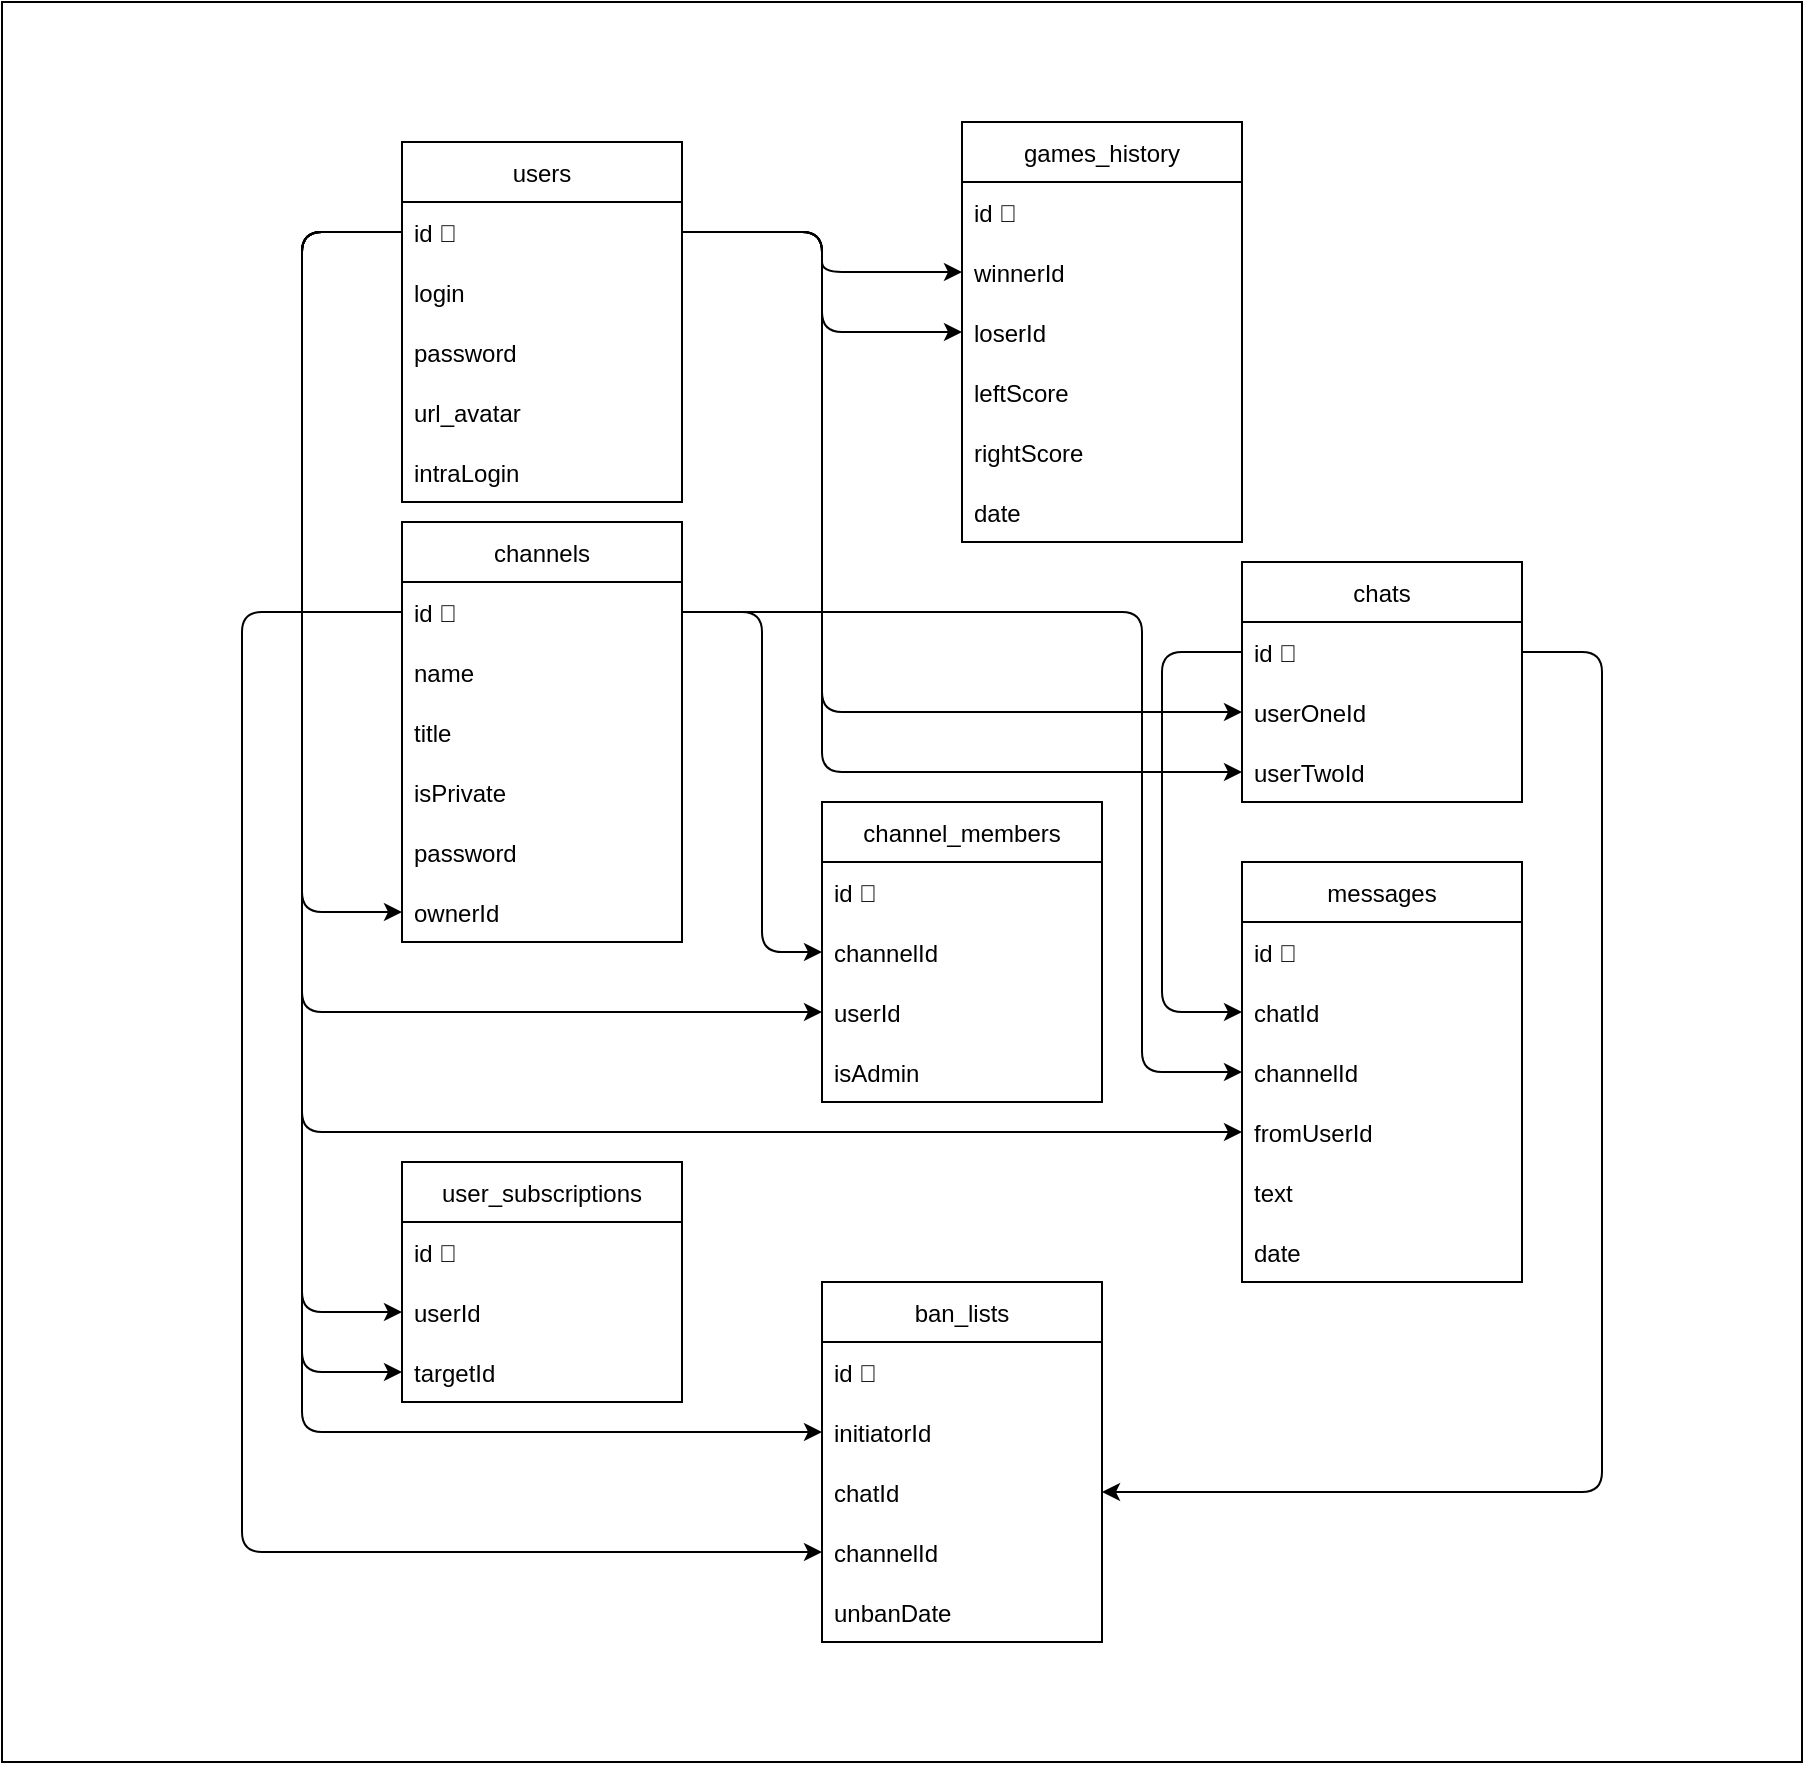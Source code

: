 <mxfile version="15.9.1" type="device"><diagram id="-Gl8WdVDlDK7iqpGkpo0" name="Page-1"><mxGraphModel dx="2222" dy="935" grid="1" gridSize="10" guides="1" tooltips="1" connect="1" arrows="1" fold="1" page="1" pageScale="1" pageWidth="827" pageHeight="1169" math="0" shadow="0"><root><mxCell id="0"/><mxCell id="1" parent="0"/><mxCell id="L-7FkWpCJuKyx8RhaixG-74" value="" style="rounded=0;whiteSpace=wrap;html=1;" parent="1" vertex="1"><mxGeometry x="-10" y="360" width="900" height="880" as="geometry"/></mxCell><mxCell id="L-7FkWpCJuKyx8RhaixG-1" value="users" style="swimlane;fontStyle=0;childLayout=stackLayout;horizontal=1;startSize=30;horizontalStack=0;resizeParent=1;resizeParentMax=0;resizeLast=0;collapsible=1;marginBottom=0;" parent="1" vertex="1"><mxGeometry x="190" y="430" width="140" height="180" as="geometry"/></mxCell><mxCell id="L-7FkWpCJuKyx8RhaixG-2" value="id 🔑" style="text;strokeColor=none;fillColor=none;align=left;verticalAlign=middle;spacingLeft=4;spacingRight=4;overflow=hidden;points=[[0,0.5],[1,0.5]];portConstraint=eastwest;rotatable=0;" parent="L-7FkWpCJuKyx8RhaixG-1" vertex="1"><mxGeometry y="30" width="140" height="30" as="geometry"/></mxCell><mxCell id="L-7FkWpCJuKyx8RhaixG-3" value="login" style="text;strokeColor=none;fillColor=none;align=left;verticalAlign=middle;spacingLeft=4;spacingRight=4;overflow=hidden;points=[[0,0.5],[1,0.5]];portConstraint=eastwest;rotatable=0;" parent="L-7FkWpCJuKyx8RhaixG-1" vertex="1"><mxGeometry y="60" width="140" height="30" as="geometry"/></mxCell><mxCell id="L-7FkWpCJuKyx8RhaixG-22" value="password" style="text;strokeColor=none;fillColor=none;align=left;verticalAlign=middle;spacingLeft=4;spacingRight=4;overflow=hidden;points=[[0,0.5],[1,0.5]];portConstraint=eastwest;rotatable=0;" parent="L-7FkWpCJuKyx8RhaixG-1" vertex="1"><mxGeometry y="90" width="140" height="30" as="geometry"/></mxCell><mxCell id="L-7FkWpCJuKyx8RhaixG-4" value="url_avatar" style="text;strokeColor=none;fillColor=none;align=left;verticalAlign=middle;spacingLeft=4;spacingRight=4;overflow=hidden;points=[[0,0.5],[1,0.5]];portConstraint=eastwest;rotatable=0;" parent="L-7FkWpCJuKyx8RhaixG-1" vertex="1"><mxGeometry y="120" width="140" height="30" as="geometry"/></mxCell><mxCell id="EhFiV0czFAlMuY9AgGTg-1" value="intraLogin" style="text;strokeColor=none;fillColor=none;align=left;verticalAlign=middle;spacingLeft=4;spacingRight=4;overflow=hidden;points=[[0,0.5],[1,0.5]];portConstraint=eastwest;rotatable=0;" parent="L-7FkWpCJuKyx8RhaixG-1" vertex="1"><mxGeometry y="150" width="140" height="30" as="geometry"/></mxCell><mxCell id="L-7FkWpCJuKyx8RhaixG-5" value="games_history" style="swimlane;fontStyle=0;childLayout=stackLayout;horizontal=1;startSize=30;horizontalStack=0;resizeParent=1;resizeParentMax=0;resizeLast=0;collapsible=1;marginBottom=0;" parent="1" vertex="1"><mxGeometry x="470" y="420" width="140" height="210" as="geometry"/></mxCell><mxCell id="L-7FkWpCJuKyx8RhaixG-6" value="id 🔑" style="text;strokeColor=none;fillColor=none;align=left;verticalAlign=middle;spacingLeft=4;spacingRight=4;overflow=hidden;points=[[0,0.5],[1,0.5]];portConstraint=eastwest;rotatable=0;" parent="L-7FkWpCJuKyx8RhaixG-5" vertex="1"><mxGeometry y="30" width="140" height="30" as="geometry"/></mxCell><mxCell id="L-7FkWpCJuKyx8RhaixG-7" value="winnerId" style="text;strokeColor=none;fillColor=none;align=left;verticalAlign=middle;spacingLeft=4;spacingRight=4;overflow=hidden;points=[[0,0.5],[1,0.5]];portConstraint=eastwest;rotatable=0;" parent="L-7FkWpCJuKyx8RhaixG-5" vertex="1"><mxGeometry y="60" width="140" height="30" as="geometry"/></mxCell><mxCell id="L-7FkWpCJuKyx8RhaixG-8" value="loserId" style="text;strokeColor=none;fillColor=none;align=left;verticalAlign=middle;spacingLeft=4;spacingRight=4;overflow=hidden;points=[[0,0.5],[1,0.5]];portConstraint=eastwest;rotatable=0;" parent="L-7FkWpCJuKyx8RhaixG-5" vertex="1"><mxGeometry y="90" width="140" height="30" as="geometry"/></mxCell><mxCell id="2t47o7vUK4boFQ_LoqOg-1" value="leftScore" style="text;strokeColor=none;fillColor=none;align=left;verticalAlign=middle;spacingLeft=4;spacingRight=4;overflow=hidden;points=[[0,0.5],[1,0.5]];portConstraint=eastwest;rotatable=0;" parent="L-7FkWpCJuKyx8RhaixG-5" vertex="1"><mxGeometry y="120" width="140" height="30" as="geometry"/></mxCell><mxCell id="2t47o7vUK4boFQ_LoqOg-2" value="rightScore" style="text;strokeColor=none;fillColor=none;align=left;verticalAlign=middle;spacingLeft=4;spacingRight=4;overflow=hidden;points=[[0,0.5],[1,0.5]];portConstraint=eastwest;rotatable=0;" parent="L-7FkWpCJuKyx8RhaixG-5" vertex="1"><mxGeometry y="150" width="140" height="30" as="geometry"/></mxCell><mxCell id="L-7FkWpCJuKyx8RhaixG-10" value="date" style="text;strokeColor=none;fillColor=none;align=left;verticalAlign=middle;spacingLeft=4;spacingRight=4;overflow=hidden;points=[[0,0.5],[1,0.5]];portConstraint=eastwest;rotatable=0;" parent="L-7FkWpCJuKyx8RhaixG-5" vertex="1"><mxGeometry y="180" width="140" height="30" as="geometry"/></mxCell><mxCell id="L-7FkWpCJuKyx8RhaixG-14" value="" style="endArrow=classic;html=1;rounded=1;exitX=1;exitY=0.5;exitDx=0;exitDy=0;entryX=0;entryY=0.5;entryDx=0;entryDy=0;" parent="1" source="L-7FkWpCJuKyx8RhaixG-2" target="L-7FkWpCJuKyx8RhaixG-7" edge="1"><mxGeometry width="50" height="50" relative="1" as="geometry"><mxPoint x="410" y="560" as="sourcePoint"/><mxPoint x="460" y="510" as="targetPoint"/><Array as="points"><mxPoint x="400" y="475"/><mxPoint x="400" y="495"/></Array></mxGeometry></mxCell><mxCell id="L-7FkWpCJuKyx8RhaixG-15" value="" style="endArrow=classic;html=1;rounded=1;exitX=1;exitY=0.5;exitDx=0;exitDy=0;entryX=0;entryY=0.5;entryDx=0;entryDy=0;" parent="1" source="L-7FkWpCJuKyx8RhaixG-2" target="L-7FkWpCJuKyx8RhaixG-8" edge="1"><mxGeometry width="50" height="50" relative="1" as="geometry"><mxPoint x="340" y="485" as="sourcePoint"/><mxPoint x="480" y="515" as="targetPoint"/><Array as="points"><mxPoint x="400" y="475"/><mxPoint x="400" y="525"/></Array></mxGeometry></mxCell><mxCell id="L-7FkWpCJuKyx8RhaixG-17" value="channels" style="swimlane;fontStyle=0;childLayout=stackLayout;horizontal=1;startSize=30;horizontalStack=0;resizeParent=1;resizeParentMax=0;resizeLast=0;collapsible=1;marginBottom=0;" parent="1" vertex="1"><mxGeometry x="190" y="620" width="140" height="210" as="geometry"/></mxCell><mxCell id="L-7FkWpCJuKyx8RhaixG-18" value="id 🔑" style="text;strokeColor=none;fillColor=none;align=left;verticalAlign=middle;spacingLeft=4;spacingRight=4;overflow=hidden;points=[[0,0.5],[1,0.5]];portConstraint=eastwest;rotatable=0;" parent="L-7FkWpCJuKyx8RhaixG-17" vertex="1"><mxGeometry y="30" width="140" height="30" as="geometry"/></mxCell><mxCell id="L-7FkWpCJuKyx8RhaixG-19" value="name" style="text;strokeColor=none;fillColor=none;align=left;verticalAlign=middle;spacingLeft=4;spacingRight=4;overflow=hidden;points=[[0,0.5],[1,0.5]];portConstraint=eastwest;rotatable=0;" parent="L-7FkWpCJuKyx8RhaixG-17" vertex="1"><mxGeometry y="60" width="140" height="30" as="geometry"/></mxCell><mxCell id="EhFiV0czFAlMuY9AgGTg-2" value="title" style="text;strokeColor=none;fillColor=none;align=left;verticalAlign=middle;spacingLeft=4;spacingRight=4;overflow=hidden;points=[[0,0.5],[1,0.5]];portConstraint=eastwest;rotatable=0;" parent="L-7FkWpCJuKyx8RhaixG-17" vertex="1"><mxGeometry y="90" width="140" height="30" as="geometry"/></mxCell><mxCell id="L-7FkWpCJuKyx8RhaixG-20" value="isPrivate" style="text;strokeColor=none;fillColor=none;align=left;verticalAlign=middle;spacingLeft=4;spacingRight=4;overflow=hidden;points=[[0,0.5],[1,0.5]];portConstraint=eastwest;rotatable=0;" parent="L-7FkWpCJuKyx8RhaixG-17" vertex="1"><mxGeometry y="120" width="140" height="30" as="geometry"/></mxCell><mxCell id="L-7FkWpCJuKyx8RhaixG-23" value="password" style="text;strokeColor=none;fillColor=none;align=left;verticalAlign=middle;spacingLeft=4;spacingRight=4;overflow=hidden;points=[[0,0.5],[1,0.5]];portConstraint=eastwest;rotatable=0;" parent="L-7FkWpCJuKyx8RhaixG-17" vertex="1"><mxGeometry y="150" width="140" height="30" as="geometry"/></mxCell><mxCell id="L-7FkWpCJuKyx8RhaixG-28" value="ownerId" style="text;strokeColor=none;fillColor=none;align=left;verticalAlign=middle;spacingLeft=4;spacingRight=4;overflow=hidden;points=[[0,0.5],[1,0.5]];portConstraint=eastwest;rotatable=0;" parent="L-7FkWpCJuKyx8RhaixG-17" vertex="1"><mxGeometry y="180" width="140" height="30" as="geometry"/></mxCell><mxCell id="L-7FkWpCJuKyx8RhaixG-24" value="channel_members" style="swimlane;fontStyle=0;childLayout=stackLayout;horizontal=1;startSize=30;horizontalStack=0;resizeParent=1;resizeParentMax=0;resizeLast=0;collapsible=1;marginBottom=0;" parent="1" vertex="1"><mxGeometry x="400" y="760" width="140" height="150" as="geometry"/></mxCell><mxCell id="L-7FkWpCJuKyx8RhaixG-25" value="id 🔑" style="text;strokeColor=none;fillColor=none;align=left;verticalAlign=middle;spacingLeft=4;spacingRight=4;overflow=hidden;points=[[0,0.5],[1,0.5]];portConstraint=eastwest;rotatable=0;" parent="L-7FkWpCJuKyx8RhaixG-24" vertex="1"><mxGeometry y="30" width="140" height="30" as="geometry"/></mxCell><mxCell id="EhFiV0czFAlMuY9AgGTg-6" value="channelId" style="text;strokeColor=none;fillColor=none;align=left;verticalAlign=middle;spacingLeft=4;spacingRight=4;overflow=hidden;points=[[0,0.5],[1,0.5]];portConstraint=eastwest;rotatable=0;" parent="L-7FkWpCJuKyx8RhaixG-24" vertex="1"><mxGeometry y="60" width="140" height="30" as="geometry"/></mxCell><mxCell id="L-7FkWpCJuKyx8RhaixG-26" value="userId" style="text;strokeColor=none;fillColor=none;align=left;verticalAlign=middle;spacingLeft=4;spacingRight=4;overflow=hidden;points=[[0,0.5],[1,0.5]];portConstraint=eastwest;rotatable=0;" parent="L-7FkWpCJuKyx8RhaixG-24" vertex="1"><mxGeometry y="90" width="140" height="30" as="geometry"/></mxCell><mxCell id="MBaNDMWuHQxOisNy7D-J-5" value="isAdmin" style="text;strokeColor=none;fillColor=none;align=left;verticalAlign=middle;spacingLeft=4;spacingRight=4;overflow=hidden;points=[[0,0.5],[1,0.5]];portConstraint=eastwest;rotatable=0;" vertex="1" parent="L-7FkWpCJuKyx8RhaixG-24"><mxGeometry y="120" width="140" height="30" as="geometry"/></mxCell><mxCell id="L-7FkWpCJuKyx8RhaixG-29" value="" style="endArrow=classic;html=1;rounded=1;exitX=0;exitY=0.5;exitDx=0;exitDy=0;entryX=0;entryY=0.5;entryDx=0;entryDy=0;" parent="1" source="L-7FkWpCJuKyx8RhaixG-2" target="L-7FkWpCJuKyx8RhaixG-28" edge="1"><mxGeometry width="50" height="50" relative="1" as="geometry"><mxPoint x="340" y="485" as="sourcePoint"/><mxPoint x="480" y="575" as="targetPoint"/><Array as="points"><mxPoint x="140" y="475"/><mxPoint x="140" y="815"/></Array></mxGeometry></mxCell><mxCell id="L-7FkWpCJuKyx8RhaixG-30" value="" style="endArrow=classic;html=1;rounded=1;exitX=1;exitY=0.5;exitDx=0;exitDy=0;entryX=0;entryY=0.5;entryDx=0;entryDy=0;" parent="1" source="L-7FkWpCJuKyx8RhaixG-18" target="EhFiV0czFAlMuY9AgGTg-6" edge="1"><mxGeometry width="50" height="50" relative="1" as="geometry"><mxPoint x="200" y="485" as="sourcePoint"/><mxPoint x="200" y="875" as="targetPoint"/><Array as="points"><mxPoint x="370" y="665"/><mxPoint x="370" y="835"/></Array></mxGeometry></mxCell><mxCell id="L-7FkWpCJuKyx8RhaixG-34" value="" style="endArrow=classic;html=1;rounded=1;exitX=0;exitY=0.5;exitDx=0;exitDy=0;entryX=0;entryY=0.5;entryDx=0;entryDy=0;" parent="1" source="L-7FkWpCJuKyx8RhaixG-2" target="L-7FkWpCJuKyx8RhaixG-26" edge="1"><mxGeometry width="50" height="50" relative="1" as="geometry"><mxPoint x="200" y="485" as="sourcePoint"/><mxPoint x="200" y="875" as="targetPoint"/><Array as="points"><mxPoint x="140" y="475"/><mxPoint x="140" y="865"/></Array></mxGeometry></mxCell><mxCell id="L-7FkWpCJuKyx8RhaixG-35" value="messages" style="swimlane;fontStyle=0;childLayout=stackLayout;horizontal=1;startSize=30;horizontalStack=0;resizeParent=1;resizeParentMax=0;resizeLast=0;collapsible=1;marginBottom=0;" parent="1" vertex="1"><mxGeometry x="610" y="790" width="140" height="210" as="geometry"/></mxCell><mxCell id="L-7FkWpCJuKyx8RhaixG-36" value="id 🔑" style="text;strokeColor=none;fillColor=none;align=left;verticalAlign=middle;spacingLeft=4;spacingRight=4;overflow=hidden;points=[[0,0.5],[1,0.5]];portConstraint=eastwest;rotatable=0;" parent="L-7FkWpCJuKyx8RhaixG-35" vertex="1"><mxGeometry y="30" width="140" height="30" as="geometry"/></mxCell><mxCell id="L-7FkWpCJuKyx8RhaixG-37" value="chatId" style="text;strokeColor=none;fillColor=none;align=left;verticalAlign=middle;spacingLeft=4;spacingRight=4;overflow=hidden;points=[[0,0.5],[1,0.5]];portConstraint=eastwest;rotatable=0;" parent="L-7FkWpCJuKyx8RhaixG-35" vertex="1"><mxGeometry y="60" width="140" height="30" as="geometry"/></mxCell><mxCell id="MBaNDMWuHQxOisNy7D-J-1" value="channelId" style="text;strokeColor=none;fillColor=none;align=left;verticalAlign=middle;spacingLeft=4;spacingRight=4;overflow=hidden;points=[[0,0.5],[1,0.5]];portConstraint=eastwest;rotatable=0;" vertex="1" parent="L-7FkWpCJuKyx8RhaixG-35"><mxGeometry y="90" width="140" height="30" as="geometry"/></mxCell><mxCell id="L-7FkWpCJuKyx8RhaixG-40" value="fromUserId" style="text;strokeColor=none;fillColor=none;align=left;verticalAlign=middle;spacingLeft=4;spacingRight=4;overflow=hidden;points=[[0,0.5],[1,0.5]];portConstraint=eastwest;rotatable=0;" parent="L-7FkWpCJuKyx8RhaixG-35" vertex="1"><mxGeometry y="120" width="140" height="30" as="geometry"/></mxCell><mxCell id="L-7FkWpCJuKyx8RhaixG-38" value="text" style="text;strokeColor=none;fillColor=none;align=left;verticalAlign=middle;spacingLeft=4;spacingRight=4;overflow=hidden;points=[[0,0.5],[1,0.5]];portConstraint=eastwest;rotatable=0;" parent="L-7FkWpCJuKyx8RhaixG-35" vertex="1"><mxGeometry y="150" width="140" height="30" as="geometry"/></mxCell><mxCell id="L-7FkWpCJuKyx8RhaixG-39" value="date" style="text;strokeColor=none;fillColor=none;align=left;verticalAlign=middle;spacingLeft=4;spacingRight=4;overflow=hidden;points=[[0,0.5],[1,0.5]];portConstraint=eastwest;rotatable=0;" parent="L-7FkWpCJuKyx8RhaixG-35" vertex="1"><mxGeometry y="180" width="140" height="30" as="geometry"/></mxCell><mxCell id="L-7FkWpCJuKyx8RhaixG-42" value="" style="endArrow=classic;html=1;rounded=1;exitX=0;exitY=0.5;exitDx=0;exitDy=0;entryX=0;entryY=0.5;entryDx=0;entryDy=0;" parent="1" source="L-7FkWpCJuKyx8RhaixG-2" target="L-7FkWpCJuKyx8RhaixG-40" edge="1"><mxGeometry width="50" height="50" relative="1" as="geometry"><mxPoint x="200" y="485" as="sourcePoint"/><mxPoint x="410" y="865" as="targetPoint"/><Array as="points"><mxPoint x="140" y="475"/><mxPoint x="140" y="925"/></Array></mxGeometry></mxCell><mxCell id="L-7FkWpCJuKyx8RhaixG-43" value="chats" style="swimlane;fontStyle=0;childLayout=stackLayout;horizontal=1;startSize=30;horizontalStack=0;resizeParent=1;resizeParentMax=0;resizeLast=0;collapsible=1;marginBottom=0;" parent="1" vertex="1"><mxGeometry x="610" y="640" width="140" height="120" as="geometry"/></mxCell><mxCell id="L-7FkWpCJuKyx8RhaixG-44" value="id 🔑" style="text;strokeColor=none;fillColor=none;align=left;verticalAlign=middle;spacingLeft=4;spacingRight=4;overflow=hidden;points=[[0,0.5],[1,0.5]];portConstraint=eastwest;rotatable=0;" parent="L-7FkWpCJuKyx8RhaixG-43" vertex="1"><mxGeometry y="30" width="140" height="30" as="geometry"/></mxCell><mxCell id="L-7FkWpCJuKyx8RhaixG-45" value="userOneId" style="text;strokeColor=none;fillColor=none;align=left;verticalAlign=middle;spacingLeft=4;spacingRight=4;overflow=hidden;points=[[0,0.5],[1,0.5]];portConstraint=eastwest;rotatable=0;" parent="L-7FkWpCJuKyx8RhaixG-43" vertex="1"><mxGeometry y="60" width="140" height="30" as="geometry"/></mxCell><mxCell id="L-7FkWpCJuKyx8RhaixG-46" value="userTwoId" style="text;strokeColor=none;fillColor=none;align=left;verticalAlign=middle;spacingLeft=4;spacingRight=4;overflow=hidden;points=[[0,0.5],[1,0.5]];portConstraint=eastwest;rotatable=0;" parent="L-7FkWpCJuKyx8RhaixG-43" vertex="1"><mxGeometry y="90" width="140" height="30" as="geometry"/></mxCell><mxCell id="L-7FkWpCJuKyx8RhaixG-47" value="user_subscriptions" style="swimlane;fontStyle=0;childLayout=stackLayout;horizontal=1;startSize=30;horizontalStack=0;resizeParent=1;resizeParentMax=0;resizeLast=0;collapsible=1;marginBottom=0;" parent="1" vertex="1"><mxGeometry x="190" y="940" width="140" height="120" as="geometry"/></mxCell><mxCell id="L-7FkWpCJuKyx8RhaixG-49" value="id 🔑" style="text;strokeColor=none;fillColor=none;align=left;verticalAlign=middle;spacingLeft=4;spacingRight=4;overflow=hidden;points=[[0,0.5],[1,0.5]];portConstraint=eastwest;rotatable=0;" parent="L-7FkWpCJuKyx8RhaixG-47" vertex="1"><mxGeometry y="30" width="140" height="30" as="geometry"/></mxCell><mxCell id="L-7FkWpCJuKyx8RhaixG-50" value="userId" style="text;strokeColor=none;fillColor=none;align=left;verticalAlign=middle;spacingLeft=4;spacingRight=4;overflow=hidden;points=[[0,0.5],[1,0.5]];portConstraint=eastwest;rotatable=0;" parent="L-7FkWpCJuKyx8RhaixG-47" vertex="1"><mxGeometry y="60" width="140" height="30" as="geometry"/></mxCell><mxCell id="L-7FkWpCJuKyx8RhaixG-51" value="targetId" style="text;strokeColor=none;fillColor=none;align=left;verticalAlign=middle;spacingLeft=4;spacingRight=4;overflow=hidden;points=[[0,0.5],[1,0.5]];portConstraint=eastwest;rotatable=0;" parent="L-7FkWpCJuKyx8RhaixG-47" vertex="1"><mxGeometry y="90" width="140" height="30" as="geometry"/></mxCell><mxCell id="L-7FkWpCJuKyx8RhaixG-52" value="" style="endArrow=classic;html=1;rounded=1;exitX=0;exitY=0.5;exitDx=0;exitDy=0;entryX=0;entryY=0.5;entryDx=0;entryDy=0;" parent="1" source="L-7FkWpCJuKyx8RhaixG-2" target="L-7FkWpCJuKyx8RhaixG-50" edge="1"><mxGeometry width="50" height="50" relative="1" as="geometry"><mxPoint x="200" y="485" as="sourcePoint"/><mxPoint x="620" y="915" as="targetPoint"/><Array as="points"><mxPoint x="140" y="475"/><mxPoint x="140" y="1015"/></Array></mxGeometry></mxCell><mxCell id="L-7FkWpCJuKyx8RhaixG-53" value="" style="endArrow=classic;html=1;rounded=1;exitX=0;exitY=0.5;exitDx=0;exitDy=0;entryX=0;entryY=0.5;entryDx=0;entryDy=0;" parent="1" source="L-7FkWpCJuKyx8RhaixG-2" target="L-7FkWpCJuKyx8RhaixG-51" edge="1"><mxGeometry width="50" height="50" relative="1" as="geometry"><mxPoint x="200" y="485" as="sourcePoint"/><mxPoint x="200" y="1015" as="targetPoint"/><Array as="points"><mxPoint x="140" y="475"/><mxPoint x="140" y="1045"/></Array></mxGeometry></mxCell><mxCell id="L-7FkWpCJuKyx8RhaixG-61" value="" style="endArrow=classic;html=1;rounded=1;exitX=1;exitY=0.5;exitDx=0;exitDy=0;entryX=0;entryY=0.5;entryDx=0;entryDy=0;" parent="1" source="L-7FkWpCJuKyx8RhaixG-18" target="MBaNDMWuHQxOisNy7D-J-1" edge="1"><mxGeometry width="50" height="50" relative="1" as="geometry"><mxPoint x="340" y="675" as="sourcePoint"/><mxPoint x="410" y="1065" as="targetPoint"/><Array as="points"><mxPoint x="370" y="665"/><mxPoint x="560" y="665"/><mxPoint x="560" y="895"/></Array></mxGeometry></mxCell><mxCell id="L-7FkWpCJuKyx8RhaixG-62" value="" style="endArrow=classic;html=1;rounded=1;exitX=0;exitY=0.5;exitDx=0;exitDy=0;entryX=0;entryY=0.5;entryDx=0;entryDy=0;" parent="1" source="L-7FkWpCJuKyx8RhaixG-44" target="L-7FkWpCJuKyx8RhaixG-37" edge="1"><mxGeometry width="50" height="50" relative="1" as="geometry"><mxPoint x="340" y="675" as="sourcePoint"/><mxPoint x="620" y="885" as="targetPoint"/><Array as="points"><mxPoint x="570" y="685"/><mxPoint x="570" y="865"/></Array></mxGeometry></mxCell><mxCell id="L-7FkWpCJuKyx8RhaixG-63" value="" style="endArrow=classic;html=1;rounded=1;exitX=1;exitY=0.5;exitDx=0;exitDy=0;entryX=0;entryY=0.5;entryDx=0;entryDy=0;" parent="1" source="L-7FkWpCJuKyx8RhaixG-2" target="L-7FkWpCJuKyx8RhaixG-45" edge="1"><mxGeometry width="50" height="50" relative="1" as="geometry"><mxPoint x="340" y="485" as="sourcePoint"/><mxPoint x="480" y="575" as="targetPoint"/><Array as="points"><mxPoint x="400" y="475"/><mxPoint x="400" y="715"/></Array></mxGeometry></mxCell><mxCell id="L-7FkWpCJuKyx8RhaixG-64" value="" style="endArrow=classic;html=1;rounded=1;exitX=1;exitY=0.5;exitDx=0;exitDy=0;entryX=0;entryY=0.5;entryDx=0;entryDy=0;" parent="1" source="L-7FkWpCJuKyx8RhaixG-2" target="L-7FkWpCJuKyx8RhaixG-46" edge="1"><mxGeometry width="50" height="50" relative="1" as="geometry"><mxPoint x="340" y="485" as="sourcePoint"/><mxPoint x="620" y="725" as="targetPoint"/><Array as="points"><mxPoint x="400" y="475"/><mxPoint x="400" y="745"/></Array></mxGeometry></mxCell><mxCell id="L-7FkWpCJuKyx8RhaixG-65" value="ban_lists" style="swimlane;fontStyle=0;childLayout=stackLayout;horizontal=1;startSize=30;horizontalStack=0;resizeParent=1;resizeParentMax=0;resizeLast=0;collapsible=1;marginBottom=0;" parent="1" vertex="1"><mxGeometry x="400" y="1000" width="140" height="180" as="geometry"/></mxCell><mxCell id="L-7FkWpCJuKyx8RhaixG-66" value="id 🔑" style="text;strokeColor=none;fillColor=none;align=left;verticalAlign=middle;spacingLeft=4;spacingRight=4;overflow=hidden;points=[[0,0.5],[1,0.5]];portConstraint=eastwest;rotatable=0;" parent="L-7FkWpCJuKyx8RhaixG-65" vertex="1"><mxGeometry y="30" width="140" height="30" as="geometry"/></mxCell><mxCell id="L-7FkWpCJuKyx8RhaixG-67" value="initiatorId" style="text;strokeColor=none;fillColor=none;align=left;verticalAlign=middle;spacingLeft=4;spacingRight=4;overflow=hidden;points=[[0,0.5],[1,0.5]];portConstraint=eastwest;rotatable=0;" parent="L-7FkWpCJuKyx8RhaixG-65" vertex="1"><mxGeometry y="60" width="140" height="30" as="geometry"/></mxCell><mxCell id="MBaNDMWuHQxOisNy7D-J-9" value="chatId" style="text;strokeColor=none;fillColor=none;align=left;verticalAlign=middle;spacingLeft=4;spacingRight=4;overflow=hidden;points=[[0,0.5],[1,0.5]];portConstraint=eastwest;rotatable=0;" vertex="1" parent="L-7FkWpCJuKyx8RhaixG-65"><mxGeometry y="90" width="140" height="30" as="geometry"/></mxCell><mxCell id="L-7FkWpCJuKyx8RhaixG-68" value="channelId" style="text;strokeColor=none;fillColor=none;align=left;verticalAlign=middle;spacingLeft=4;spacingRight=4;overflow=hidden;points=[[0,0.5],[1,0.5]];portConstraint=eastwest;rotatable=0;" parent="L-7FkWpCJuKyx8RhaixG-65" vertex="1"><mxGeometry y="120" width="140" height="30" as="geometry"/></mxCell><mxCell id="L-7FkWpCJuKyx8RhaixG-70" value="unbanDate" style="text;strokeColor=none;fillColor=none;align=left;verticalAlign=middle;spacingLeft=4;spacingRight=4;overflow=hidden;points=[[0,0.5],[1,0.5]];portConstraint=eastwest;rotatable=0;" parent="L-7FkWpCJuKyx8RhaixG-65" vertex="1"><mxGeometry y="150" width="140" height="30" as="geometry"/></mxCell><mxCell id="L-7FkWpCJuKyx8RhaixG-71" value="" style="endArrow=classic;html=1;rounded=1;exitX=0;exitY=0.5;exitDx=0;exitDy=0;entryX=0;entryY=0.5;entryDx=0;entryDy=0;" parent="1" source="L-7FkWpCJuKyx8RhaixG-18" target="L-7FkWpCJuKyx8RhaixG-68" edge="1"><mxGeometry width="50" height="50" relative="1" as="geometry"><mxPoint x="340" y="675" as="sourcePoint"/><mxPoint x="380" y="1075" as="targetPoint"/><Array as="points"><mxPoint x="110" y="665"/><mxPoint x="110" y="1135"/></Array></mxGeometry></mxCell><mxCell id="L-7FkWpCJuKyx8RhaixG-72" value="" style="endArrow=classic;html=1;rounded=1;exitX=1;exitY=0.5;exitDx=0;exitDy=0;entryX=1;entryY=0.5;entryDx=0;entryDy=0;" parent="1" source="L-7FkWpCJuKyx8RhaixG-44" target="MBaNDMWuHQxOisNy7D-J-9" edge="1"><mxGeometry width="50" height="50" relative="1" as="geometry"><mxPoint x="200" y="675" as="sourcePoint"/><mxPoint x="580" y="1075" as="targetPoint"/><Array as="points"><mxPoint x="790" y="685"/><mxPoint x="790" y="1105"/></Array></mxGeometry></mxCell><mxCell id="L-7FkWpCJuKyx8RhaixG-73" value="" style="endArrow=classic;html=1;rounded=1;exitX=0;exitY=0.5;exitDx=0;exitDy=0;entryX=0;entryY=0.5;entryDx=0;entryDy=0;" parent="1" source="L-7FkWpCJuKyx8RhaixG-2" target="L-7FkWpCJuKyx8RhaixG-67" edge="1"><mxGeometry width="50" height="50" relative="1" as="geometry"><mxPoint x="200" y="485" as="sourcePoint"/><mxPoint x="380" y="1105" as="targetPoint"/><Array as="points"><mxPoint x="140" y="475"/><mxPoint x="140" y="1075"/></Array></mxGeometry></mxCell></root></mxGraphModel></diagram></mxfile>